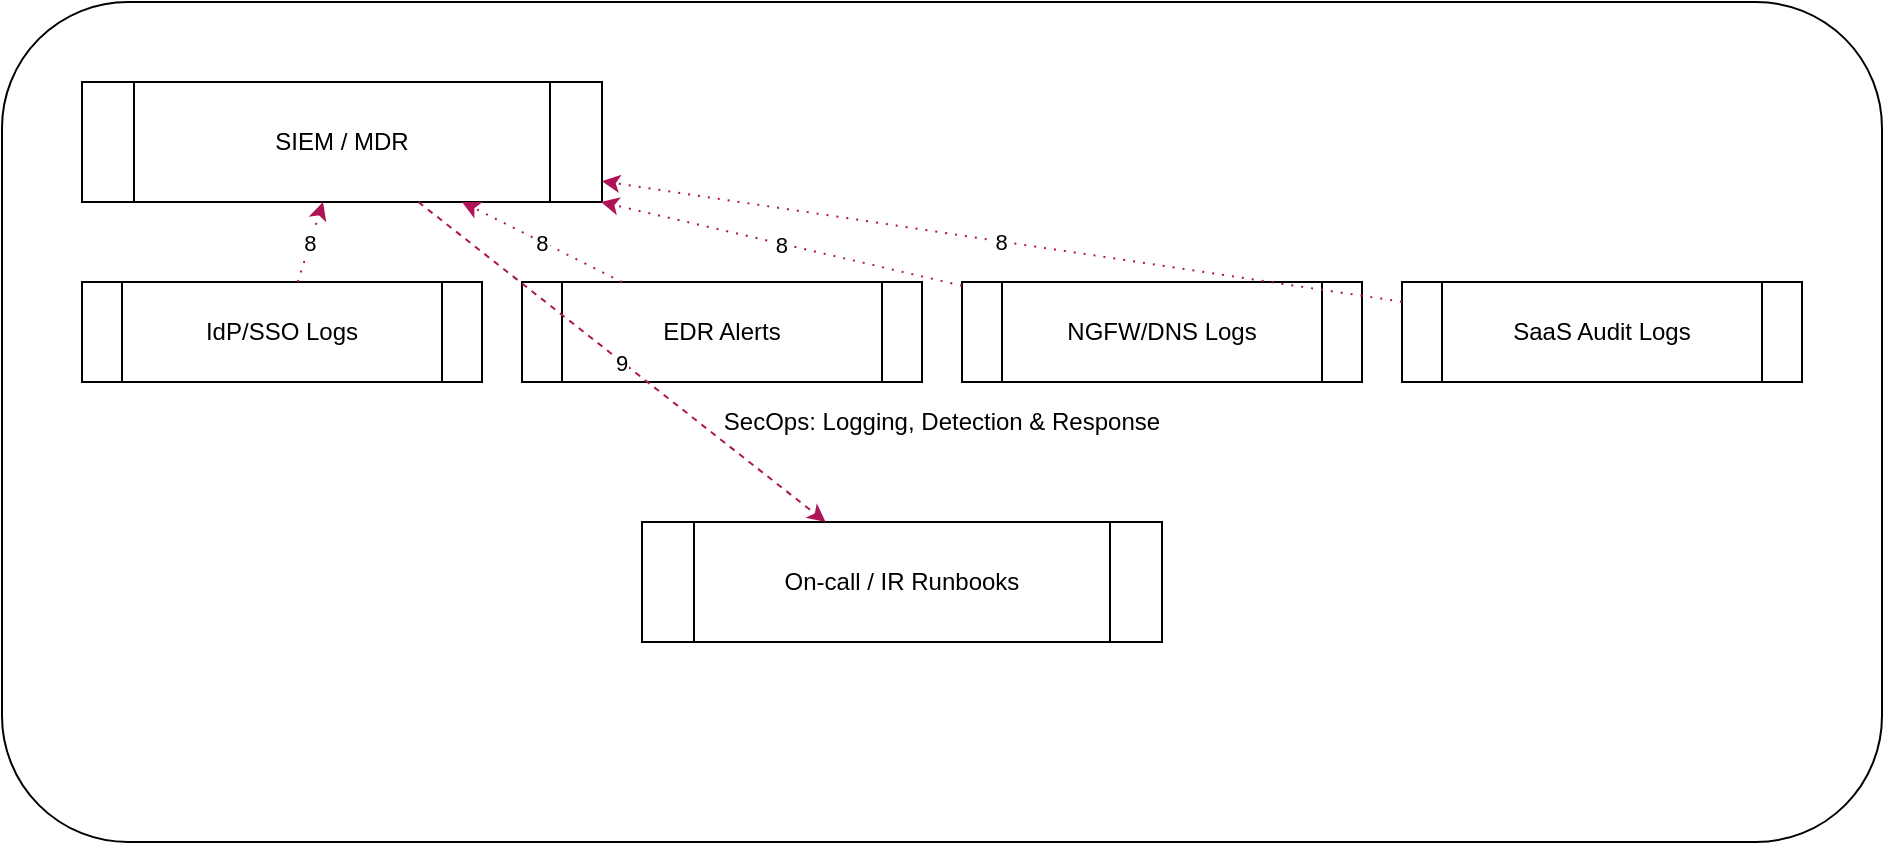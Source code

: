 <?xml version="1.0" encoding="UTF-8"?>
<mxfile version="22.1.0" type="device">

  <diagram id="SecOps_Telemetry_v1" name="SecOps_Telemetry_v1">
    <mxGraphModel dx="1280" dy="720" grid="1" gridSize="10" guides="1" tooltips="1" connect="1" arrows="1" fold="1" page="1" pageScale="1" pageWidth="1920" pageHeight="1080" background="#ffffff">
      <root>
        <mxCell id="0"/><mxCell id="1" parent="0"/>
        <mxCell id="zoneSec" value="SecOps: Logging, Detection &amp; Response" style="rounded=1;whiteSpace=wrap;html=1;strokeColor:#ad1457;fillColor:#fce4ec;" vertex="1" parent="1"><mxGeometry x="40" y="40" width="940" height="420" as="geometry"/></mxCell><mxCell id="siem" value="SIEM / MDR" style="shape=process;whiteSpace=wrap;html=1;strokeColor:#0d47a1;fillColor:#e3f2fd;" vertex="1" parent="1"><mxGeometry x="80" y="80" width="260" height="60" as="geometry"/></mxCell><mxCell id="idplogs" value="IdP/SSO Logs" style="shape=process;whiteSpace=wrap;html=1;strokeColor:#6a1b9a;fillColor:#ead7f7;" vertex="1" parent="1"><mxGeometry x="80" y="180" width="200" height="50" as="geometry"/></mxCell><mxCell id="edrlogs" value="EDR Alerts" style="shape=process;whiteSpace=wrap;html=1;strokeColor:#2e7d32;fillColor:#d9f1dc;" vertex="1" parent="1"><mxGeometry x="300" y="180" width="200" height="50" as="geometry"/></mxCell><mxCell id="fwlogs" value="NGFW/DNS Logs" style="shape=process;whiteSpace=wrap;html=1;strokeColor:#ef6c00;fillColor:#ffe0b2;" vertex="1" parent="1"><mxGeometry x="520" y="180" width="200" height="50" as="geometry"/></mxCell><mxCell id="saaslogs" value="SaaS Audit Logs" style="shape=process;whiteSpace=wrap;html=1;strokeColor:#6a1b9a;fillColor:#ead7f7;" vertex="1" parent="1"><mxGeometry x="740" y="180" width="200" height="50" as="geometry"/></mxCell><mxCell id="oncall" value="On‑call / IR Runbooks" style="shape=process;whiteSpace=wrap;html=1;strokeColor:#0d47a1;fillColor:#e3f2fd;" vertex="1" parent="1"><mxGeometry x="360" y="300" width="260" height="60" as="geometry"/></mxCell><mxCell id="sec1" edge="1" parent="1" source="idplogs" target="siem" value="8" style="dashed=1;dashPattern=1 4;endArrow=classic;strokeColor=#ad1457;"><mxGeometry relative="1" as="geometry"/></mxCell><mxCell id="sec2" edge="1" parent="1" source="edrlogs" target="siem" value="8" style="dashed=1;dashPattern=1 4;endArrow=classic;strokeColor=#ad1457;"><mxGeometry relative="1" as="geometry"/></mxCell><mxCell id="sec3" edge="1" parent="1" source="fwlogs" target="siem" value="8" style="dashed=1;dashPattern=1 4;endArrow=classic;strokeColor=#ad1457;"><mxGeometry relative="1" as="geometry"/></mxCell><mxCell id="sec4" edge="1" parent="1" source="saaslogs" target="siem" value="8" style="dashed=1;dashPattern=1 4;endArrow=classic;strokeColor=#ad1457;"><mxGeometry relative="1" as="geometry"/></mxCell><mxCell id="sec5" edge="1" parent="1" source="siem" target="oncall" value="9" style="dashed=1;endArrow=classic;strokeColor=#ad1457;"><mxGeometry relative="1" as="geometry"/></mxCell>
      </root>
    </mxGraphModel>
  </diagram>

</mxfile>
